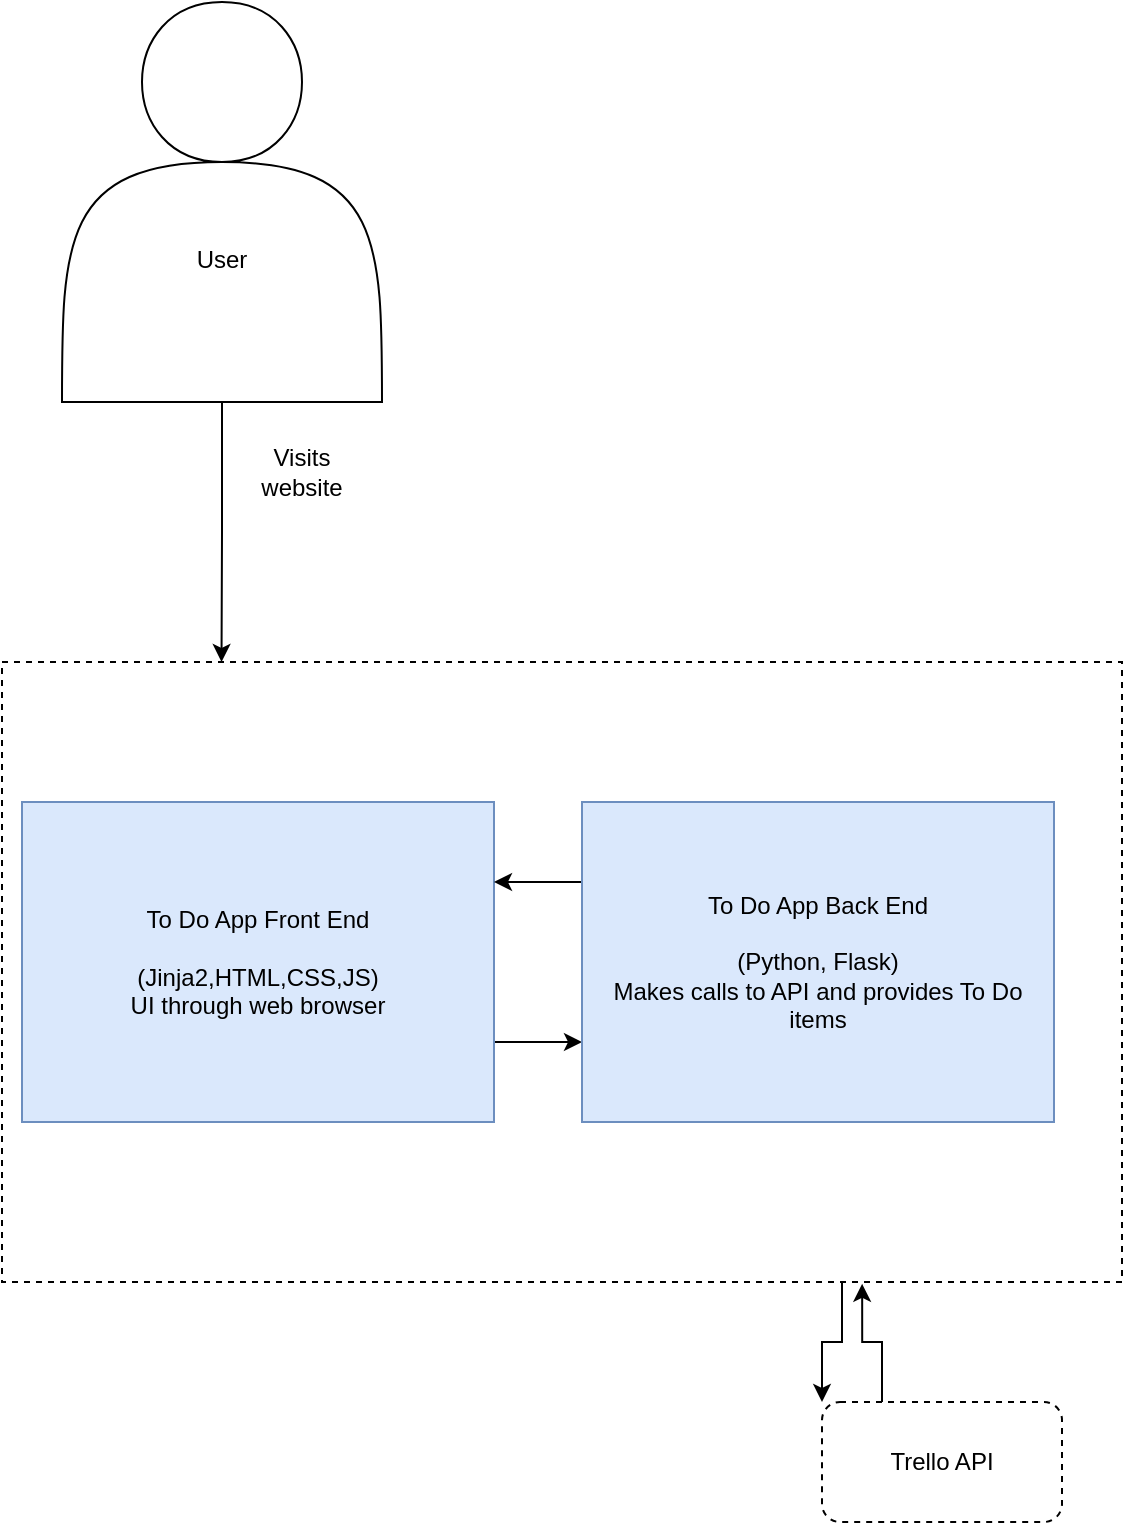 <mxfile version="20.0.1" type="device"><diagram id="UitEio90lrp9na0v4tSO" name="Page-1"><mxGraphModel dx="1697" dy="951" grid="1" gridSize="10" guides="1" tooltips="1" connect="1" arrows="1" fold="1" page="1" pageScale="1" pageWidth="827" pageHeight="1169" math="0" shadow="0"><root><mxCell id="0"/><mxCell id="1" parent="0"/><mxCell id="ZZkjfqiDYqNAqNTh6NTW-13" style="edgeStyle=orthogonalEdgeStyle;rounded=0;orthogonalLoop=1;jettySize=auto;html=1;exitX=0.75;exitY=1;exitDx=0;exitDy=0;entryX=0;entryY=0;entryDx=0;entryDy=0;" edge="1" parent="1" source="ZZkjfqiDYqNAqNTh6NTW-5" target="ZZkjfqiDYqNAqNTh6NTW-11"><mxGeometry relative="1" as="geometry"/></mxCell><mxCell id="ZZkjfqiDYqNAqNTh6NTW-5" value="" style="rounded=0;whiteSpace=wrap;html=1;dashed=1;fillColor=none;" vertex="1" parent="1"><mxGeometry x="70" y="350" width="560" height="310" as="geometry"/></mxCell><mxCell id="ZZkjfqiDYqNAqNTh6NTW-7" style="edgeStyle=orthogonalEdgeStyle;rounded=0;orthogonalLoop=1;jettySize=auto;html=1;entryX=0.196;entryY=0;entryDx=0;entryDy=0;entryPerimeter=0;" edge="1" parent="1" source="ZZkjfqiDYqNAqNTh6NTW-2" target="ZZkjfqiDYqNAqNTh6NTW-5"><mxGeometry relative="1" as="geometry"/></mxCell><mxCell id="ZZkjfqiDYqNAqNTh6NTW-2" value="&lt;br&gt;&lt;br&gt;&lt;br&gt;&lt;br&gt;User&lt;br&gt;" style="shape=actor;whiteSpace=wrap;html=1;" vertex="1" parent="1"><mxGeometry x="100" y="20" width="160" height="200" as="geometry"/></mxCell><mxCell id="ZZkjfqiDYqNAqNTh6NTW-10" style="edgeStyle=orthogonalEdgeStyle;rounded=0;orthogonalLoop=1;jettySize=auto;html=1;exitX=1;exitY=0.75;exitDx=0;exitDy=0;entryX=0;entryY=0.75;entryDx=0;entryDy=0;" edge="1" parent="1" source="ZZkjfqiDYqNAqNTh6NTW-3" target="ZZkjfqiDYqNAqNTh6NTW-4"><mxGeometry relative="1" as="geometry"/></mxCell><mxCell id="ZZkjfqiDYqNAqNTh6NTW-3" value="To Do App Front End&lt;br&gt;&lt;br&gt;(Jinja2,HTML,CSS,JS)&lt;br&gt;UI through web browser" style="rounded=0;whiteSpace=wrap;html=1;fillColor=#dae8fc;strokeColor=#6c8ebf;" vertex="1" parent="1"><mxGeometry x="80" y="420" width="236" height="160" as="geometry"/></mxCell><mxCell id="ZZkjfqiDYqNAqNTh6NTW-9" style="edgeStyle=orthogonalEdgeStyle;rounded=0;orthogonalLoop=1;jettySize=auto;html=1;exitX=0;exitY=0.25;exitDx=0;exitDy=0;entryX=1;entryY=0.25;entryDx=0;entryDy=0;" edge="1" parent="1" source="ZZkjfqiDYqNAqNTh6NTW-4" target="ZZkjfqiDYqNAqNTh6NTW-3"><mxGeometry relative="1" as="geometry"/></mxCell><mxCell id="ZZkjfqiDYqNAqNTh6NTW-4" value="To Do App Back End&lt;br&gt;&lt;br&gt;(Python, Flask)&lt;br&gt;Makes calls to API and provides To Do items" style="rounded=0;whiteSpace=wrap;html=1;fillColor=#dae8fc;strokeColor=#6c8ebf;" vertex="1" parent="1"><mxGeometry x="360" y="420" width="236" height="160" as="geometry"/></mxCell><mxCell id="ZZkjfqiDYqNAqNTh6NTW-12" style="edgeStyle=orthogonalEdgeStyle;rounded=0;orthogonalLoop=1;jettySize=auto;html=1;exitX=0.25;exitY=0;exitDx=0;exitDy=0;entryX=0.768;entryY=1.003;entryDx=0;entryDy=0;entryPerimeter=0;" edge="1" parent="1" source="ZZkjfqiDYqNAqNTh6NTW-11" target="ZZkjfqiDYqNAqNTh6NTW-5"><mxGeometry relative="1" as="geometry"/></mxCell><mxCell id="ZZkjfqiDYqNAqNTh6NTW-11" value="Trello API" style="rounded=1;whiteSpace=wrap;html=1;dashed=1;fillColor=none;" vertex="1" parent="1"><mxGeometry x="480" y="720" width="120" height="60" as="geometry"/></mxCell><mxCell id="ZZkjfqiDYqNAqNTh6NTW-14" value="Visits website" style="text;html=1;strokeColor=none;fillColor=none;align=center;verticalAlign=middle;whiteSpace=wrap;rounded=0;dashed=1;" vertex="1" parent="1"><mxGeometry x="190" y="240" width="60" height="30" as="geometry"/></mxCell></root></mxGraphModel></diagram></mxfile>